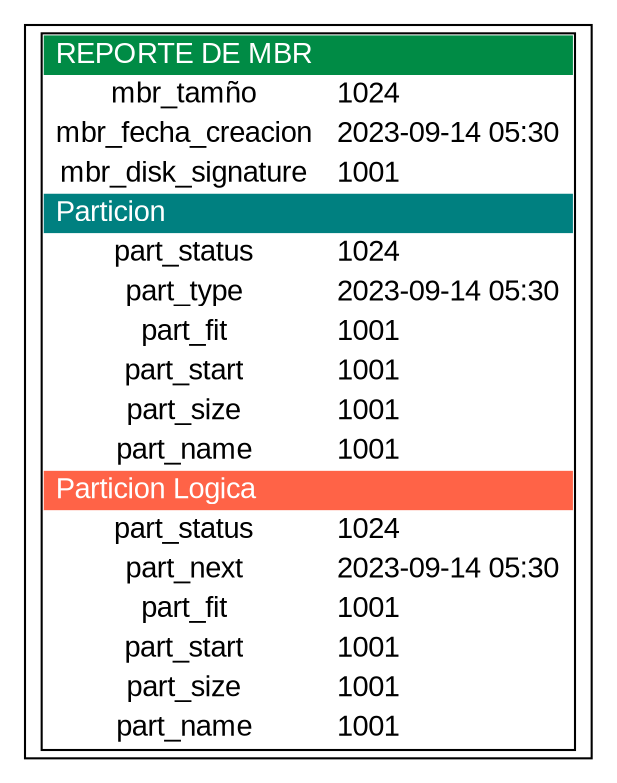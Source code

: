 digraph G {
  subgraph cluster { margin="0.0" penwidth="1.0"
    tbl [shape=none fontname="Arial" label=<
        <table border="1" cellborder="0" cellspacing="0">
        <tr>
            <td bgcolor="springgreen4" align="left"><font color="white"> REPORTE DE MBR </font></td>
            <td bgcolor="springgreen4" align="left"><font color="white"> </font></td>
        </tr>
        <tr>
            <td bgcolor="white" align="center"> mbr_tamño </td>
            <td bgcolor="white" align="left"> 1024 </td>
        </tr>
        <tr>
            <td bgcolor="white" align="center"> mbr_fecha_creacion </td>
            <td bgcolor="white" align="left"> 2023-09-14 05:30 </td>
        </tr>
        <tr>
            <td bgcolor="white" align="center"> mbr_disk_signature </td>
            <td bgcolor="white" align="left"> 1001 </td>
        </tr>
        <tr>
            <td bgcolor="teal" align="left"><font color="white"> Particion </font></td>
            <td bgcolor="teal" align="left"><font color="white"> </font></td>
        </tr>
        <tr>
            <td bgcolor="white" align="center"> part_status </td>
            <td bgcolor="white" align="left"> 1024 </td>
        </tr>
        <tr>
            <td bgcolor="white" align="center"> part_type </td>
            <td bgcolor="white" align="left"> 2023-09-14 05:30 </td>
        </tr>
        <tr>
            <td bgcolor="white" align="center"> part_fit </td>
            <td bgcolor="white" align="left"> 1001 </td>
        </tr>
        <tr>
            <td bgcolor="white" align="center"> part_start </td>
            <td bgcolor="white" align="left"> 1001 </td>
        </tr>
        <tr>
            <td bgcolor="white" align="center"> part_size </td>
            <td bgcolor="white" align="left"> 1001 </td>
        </tr>
        <tr>
            <td bgcolor="white" align="center"> part_name </td>
            <td bgcolor="white" align="left"> 1001 </td>
        </tr>
        <tr>
            <td bgcolor="tomato" align="left"><font color="white"> Particion Logica </font></td>
            <td bgcolor="tomato" align="left"><font color="white"> </font></td>
        </tr>
        <tr>
            <td bgcolor="white" align="center"> part_status </td>
            <td bgcolor="white" align="left"> 1024 </td>
        </tr>
        <tr>
            <td bgcolor="white" align="center"> part_next </td>
            <td bgcolor="white" align="left"> 2023-09-14 05:30 </td>
        </tr>
        <tr>
            <td bgcolor="white" align="center"> part_fit </td>
            <td bgcolor="white" align="left"> 1001 </td>
        </tr>
        <tr>
            <td bgcolor="white" align="center"> part_start </td>
            <td bgcolor="white" align="left"> 1001 </td>
        </tr>
        <tr>
            <td bgcolor="white" align="center"> part_size </td>
            <td bgcolor="white" align="left"> 1001 </td>
        </tr>
        <tr>
            <td bgcolor="white" align="center"> part_name </td>
            <td bgcolor="white" align="left"> 1001 </td>
        </tr>
        </table>
    >];
  }
}